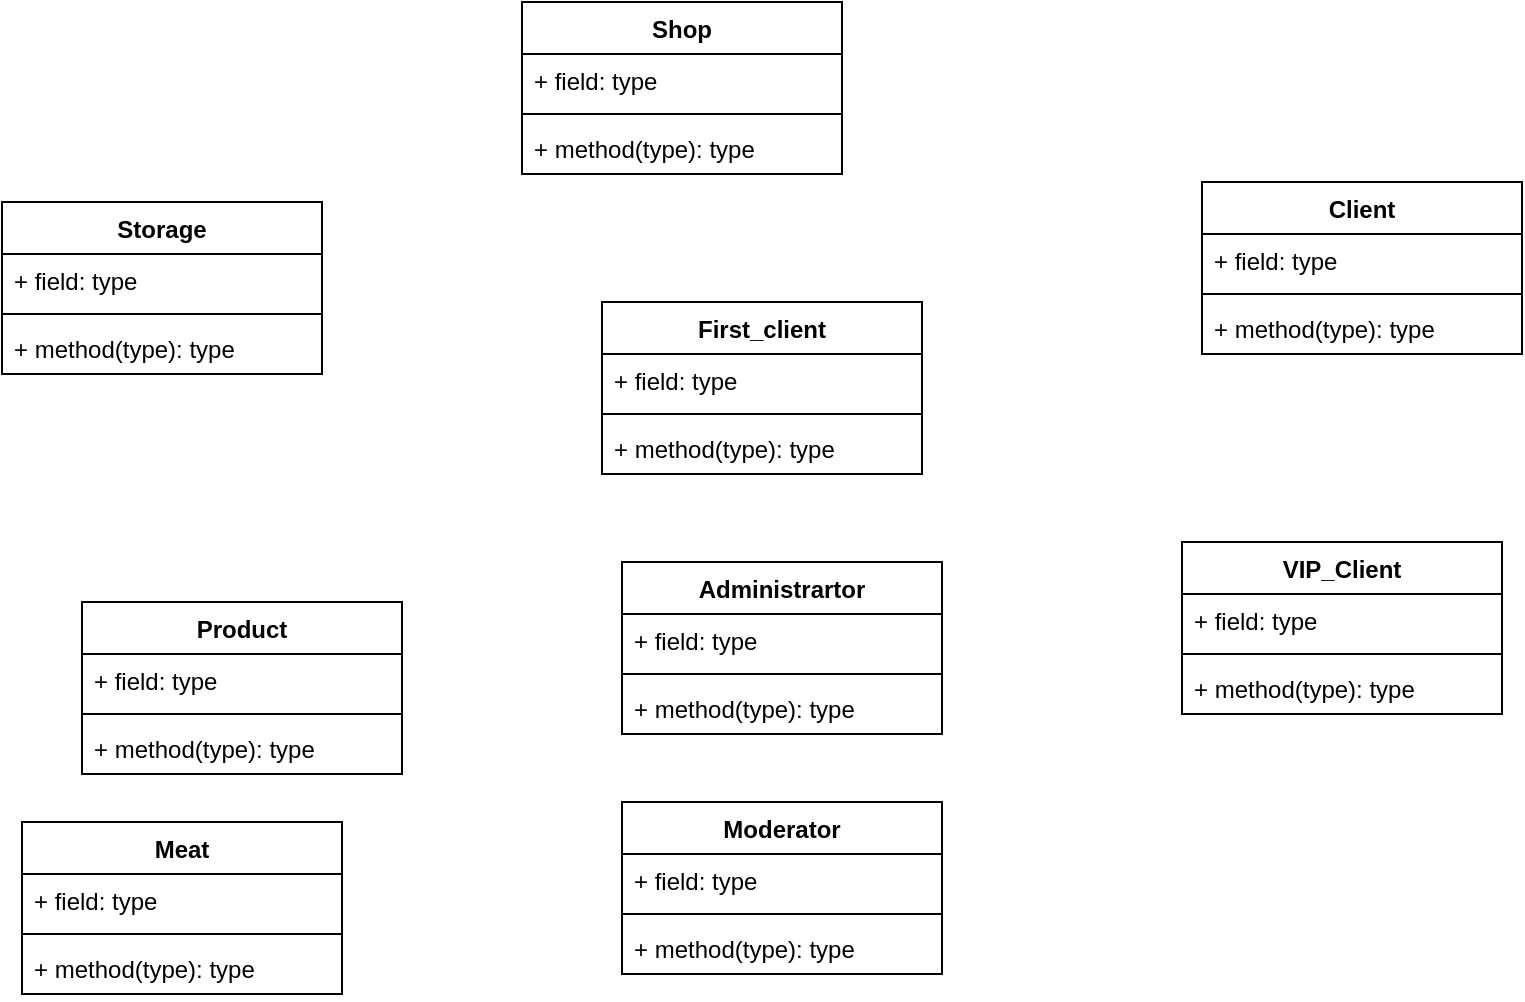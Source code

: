 <mxfile version="15.6.5" type="github">
  <diagram id="_y9NGR9hqTzERYzAmLQY" name="Page-1">
    <mxGraphModel dx="1038" dy="624" grid="1" gridSize="10" guides="1" tooltips="1" connect="1" arrows="1" fold="1" page="1" pageScale="1" pageWidth="827" pageHeight="1169" math="0" shadow="0">
      <root>
        <mxCell id="0" />
        <mxCell id="1" parent="0" />
        <mxCell id="Rvm-X7QAsiA7LAmgjYLi-1" value="Shop" style="swimlane;fontStyle=1;align=center;verticalAlign=top;childLayout=stackLayout;horizontal=1;startSize=26;horizontalStack=0;resizeParent=1;resizeParentMax=0;resizeLast=0;collapsible=1;marginBottom=0;fillColor=default;strokeColor=default;fontColor=default;" vertex="1" parent="1">
          <mxGeometry x="320" y="40" width="160" height="86" as="geometry" />
        </mxCell>
        <mxCell id="Rvm-X7QAsiA7LAmgjYLi-2" value="+ field: type" style="text;strokeColor=none;fillColor=none;align=left;verticalAlign=top;spacingLeft=4;spacingRight=4;overflow=hidden;rotatable=0;points=[[0,0.5],[1,0.5]];portConstraint=eastwest;" vertex="1" parent="Rvm-X7QAsiA7LAmgjYLi-1">
          <mxGeometry y="26" width="160" height="26" as="geometry" />
        </mxCell>
        <mxCell id="Rvm-X7QAsiA7LAmgjYLi-3" value="" style="line;strokeWidth=1;fillColor=none;align=left;verticalAlign=middle;spacingTop=-1;spacingLeft=3;spacingRight=3;rotatable=0;labelPosition=right;points=[];portConstraint=eastwest;" vertex="1" parent="Rvm-X7QAsiA7LAmgjYLi-1">
          <mxGeometry y="52" width="160" height="8" as="geometry" />
        </mxCell>
        <mxCell id="Rvm-X7QAsiA7LAmgjYLi-4" value="+ method(type): type" style="text;strokeColor=none;fillColor=none;align=left;verticalAlign=top;spacingLeft=4;spacingRight=4;overflow=hidden;rotatable=0;points=[[0,0.5],[1,0.5]];portConstraint=eastwest;" vertex="1" parent="Rvm-X7QAsiA7LAmgjYLi-1">
          <mxGeometry y="60" width="160" height="26" as="geometry" />
        </mxCell>
        <mxCell id="Rvm-X7QAsiA7LAmgjYLi-41" value="First_client" style="swimlane;fontStyle=1;align=center;verticalAlign=top;childLayout=stackLayout;horizontal=1;startSize=26;horizontalStack=0;resizeParent=1;resizeParentMax=0;resizeLast=0;collapsible=1;marginBottom=0;fontColor=default;strokeColor=default;fillColor=default;" vertex="1" parent="1">
          <mxGeometry x="360" y="190" width="160" height="86" as="geometry" />
        </mxCell>
        <mxCell id="Rvm-X7QAsiA7LAmgjYLi-42" value="+ field: type" style="text;strokeColor=none;fillColor=none;align=left;verticalAlign=top;spacingLeft=4;spacingRight=4;overflow=hidden;rotatable=0;points=[[0,0.5],[1,0.5]];portConstraint=eastwest;fontColor=default;" vertex="1" parent="Rvm-X7QAsiA7LAmgjYLi-41">
          <mxGeometry y="26" width="160" height="26" as="geometry" />
        </mxCell>
        <mxCell id="Rvm-X7QAsiA7LAmgjYLi-43" value="" style="line;strokeWidth=1;fillColor=none;align=left;verticalAlign=middle;spacingTop=-1;spacingLeft=3;spacingRight=3;rotatable=0;labelPosition=right;points=[];portConstraint=eastwest;fontColor=default;" vertex="1" parent="Rvm-X7QAsiA7LAmgjYLi-41">
          <mxGeometry y="52" width="160" height="8" as="geometry" />
        </mxCell>
        <mxCell id="Rvm-X7QAsiA7LAmgjYLi-44" value="+ method(type): type" style="text;strokeColor=none;fillColor=none;align=left;verticalAlign=top;spacingLeft=4;spacingRight=4;overflow=hidden;rotatable=0;points=[[0,0.5],[1,0.5]];portConstraint=eastwest;fontColor=default;" vertex="1" parent="Rvm-X7QAsiA7LAmgjYLi-41">
          <mxGeometry y="60" width="160" height="26" as="geometry" />
        </mxCell>
        <mxCell id="Rvm-X7QAsiA7LAmgjYLi-45" value="VIP_Client" style="swimlane;fontStyle=1;align=center;verticalAlign=top;childLayout=stackLayout;horizontal=1;startSize=26;horizontalStack=0;resizeParent=1;resizeParentMax=0;resizeLast=0;collapsible=1;marginBottom=0;fontColor=default;strokeColor=default;fillColor=default;" vertex="1" parent="1">
          <mxGeometry x="650" y="310" width="160" height="86" as="geometry" />
        </mxCell>
        <mxCell id="Rvm-X7QAsiA7LAmgjYLi-46" value="+ field: type" style="text;strokeColor=none;fillColor=none;align=left;verticalAlign=top;spacingLeft=4;spacingRight=4;overflow=hidden;rotatable=0;points=[[0,0.5],[1,0.5]];portConstraint=eastwest;fontColor=default;" vertex="1" parent="Rvm-X7QAsiA7LAmgjYLi-45">
          <mxGeometry y="26" width="160" height="26" as="geometry" />
        </mxCell>
        <mxCell id="Rvm-X7QAsiA7LAmgjYLi-47" value="" style="line;strokeWidth=1;fillColor=none;align=left;verticalAlign=middle;spacingTop=-1;spacingLeft=3;spacingRight=3;rotatable=0;labelPosition=right;points=[];portConstraint=eastwest;fontColor=default;" vertex="1" parent="Rvm-X7QAsiA7LAmgjYLi-45">
          <mxGeometry y="52" width="160" height="8" as="geometry" />
        </mxCell>
        <mxCell id="Rvm-X7QAsiA7LAmgjYLi-48" value="+ method(type): type" style="text;strokeColor=none;fillColor=none;align=left;verticalAlign=top;spacingLeft=4;spacingRight=4;overflow=hidden;rotatable=0;points=[[0,0.5],[1,0.5]];portConstraint=eastwest;fontColor=default;" vertex="1" parent="Rvm-X7QAsiA7LAmgjYLi-45">
          <mxGeometry y="60" width="160" height="26" as="geometry" />
        </mxCell>
        <mxCell id="Rvm-X7QAsiA7LAmgjYLi-49" value="Client" style="swimlane;fontStyle=1;align=center;verticalAlign=top;childLayout=stackLayout;horizontal=1;startSize=26;horizontalStack=0;resizeParent=1;resizeParentMax=0;resizeLast=0;collapsible=1;marginBottom=0;fontColor=default;strokeColor=default;fillColor=default;" vertex="1" parent="1">
          <mxGeometry x="660" y="130" width="160" height="86" as="geometry" />
        </mxCell>
        <mxCell id="Rvm-X7QAsiA7LAmgjYLi-50" value="+ field: type" style="text;strokeColor=none;fillColor=none;align=left;verticalAlign=top;spacingLeft=4;spacingRight=4;overflow=hidden;rotatable=0;points=[[0,0.5],[1,0.5]];portConstraint=eastwest;fontColor=default;" vertex="1" parent="Rvm-X7QAsiA7LAmgjYLi-49">
          <mxGeometry y="26" width="160" height="26" as="geometry" />
        </mxCell>
        <mxCell id="Rvm-X7QAsiA7LAmgjYLi-51" value="" style="line;strokeWidth=1;fillColor=none;align=left;verticalAlign=middle;spacingTop=-1;spacingLeft=3;spacingRight=3;rotatable=0;labelPosition=right;points=[];portConstraint=eastwest;fontColor=default;" vertex="1" parent="Rvm-X7QAsiA7LAmgjYLi-49">
          <mxGeometry y="52" width="160" height="8" as="geometry" />
        </mxCell>
        <mxCell id="Rvm-X7QAsiA7LAmgjYLi-52" value="+ method(type): type" style="text;strokeColor=none;fillColor=none;align=left;verticalAlign=top;spacingLeft=4;spacingRight=4;overflow=hidden;rotatable=0;points=[[0,0.5],[1,0.5]];portConstraint=eastwest;fontColor=default;" vertex="1" parent="Rvm-X7QAsiA7LAmgjYLi-49">
          <mxGeometry y="60" width="160" height="26" as="geometry" />
        </mxCell>
        <mxCell id="Rvm-X7QAsiA7LAmgjYLi-53" value="Moderator" style="swimlane;fontStyle=1;align=center;verticalAlign=top;childLayout=stackLayout;horizontal=1;startSize=26;horizontalStack=0;resizeParent=1;resizeParentMax=0;resizeLast=0;collapsible=1;marginBottom=0;fontColor=default;strokeColor=default;fillColor=default;" vertex="1" parent="1">
          <mxGeometry x="370" y="440" width="160" height="86" as="geometry" />
        </mxCell>
        <mxCell id="Rvm-X7QAsiA7LAmgjYLi-54" value="+ field: type" style="text;strokeColor=none;fillColor=none;align=left;verticalAlign=top;spacingLeft=4;spacingRight=4;overflow=hidden;rotatable=0;points=[[0,0.5],[1,0.5]];portConstraint=eastwest;fontColor=default;" vertex="1" parent="Rvm-X7QAsiA7LAmgjYLi-53">
          <mxGeometry y="26" width="160" height="26" as="geometry" />
        </mxCell>
        <mxCell id="Rvm-X7QAsiA7LAmgjYLi-55" value="" style="line;strokeWidth=1;fillColor=none;align=left;verticalAlign=middle;spacingTop=-1;spacingLeft=3;spacingRight=3;rotatable=0;labelPosition=right;points=[];portConstraint=eastwest;fontColor=default;" vertex="1" parent="Rvm-X7QAsiA7LAmgjYLi-53">
          <mxGeometry y="52" width="160" height="8" as="geometry" />
        </mxCell>
        <mxCell id="Rvm-X7QAsiA7LAmgjYLi-56" value="+ method(type): type" style="text;strokeColor=none;fillColor=none;align=left;verticalAlign=top;spacingLeft=4;spacingRight=4;overflow=hidden;rotatable=0;points=[[0,0.5],[1,0.5]];portConstraint=eastwest;fontColor=default;" vertex="1" parent="Rvm-X7QAsiA7LAmgjYLi-53">
          <mxGeometry y="60" width="160" height="26" as="geometry" />
        </mxCell>
        <mxCell id="Rvm-X7QAsiA7LAmgjYLi-57" value="Administrartor" style="swimlane;fontStyle=1;align=center;verticalAlign=top;childLayout=stackLayout;horizontal=1;startSize=26;horizontalStack=0;resizeParent=1;resizeParentMax=0;resizeLast=0;collapsible=1;marginBottom=0;fontColor=default;strokeColor=default;fillColor=default;" vertex="1" parent="1">
          <mxGeometry x="370" y="320" width="160" height="86" as="geometry" />
        </mxCell>
        <mxCell id="Rvm-X7QAsiA7LAmgjYLi-58" value="+ field: type" style="text;strokeColor=none;fillColor=none;align=left;verticalAlign=top;spacingLeft=4;spacingRight=4;overflow=hidden;rotatable=0;points=[[0,0.5],[1,0.5]];portConstraint=eastwest;fontColor=default;" vertex="1" parent="Rvm-X7QAsiA7LAmgjYLi-57">
          <mxGeometry y="26" width="160" height="26" as="geometry" />
        </mxCell>
        <mxCell id="Rvm-X7QAsiA7LAmgjYLi-59" value="" style="line;strokeWidth=1;fillColor=none;align=left;verticalAlign=middle;spacingTop=-1;spacingLeft=3;spacingRight=3;rotatable=0;labelPosition=right;points=[];portConstraint=eastwest;fontColor=default;" vertex="1" parent="Rvm-X7QAsiA7LAmgjYLi-57">
          <mxGeometry y="52" width="160" height="8" as="geometry" />
        </mxCell>
        <mxCell id="Rvm-X7QAsiA7LAmgjYLi-60" value="+ method(type): type" style="text;strokeColor=none;fillColor=none;align=left;verticalAlign=top;spacingLeft=4;spacingRight=4;overflow=hidden;rotatable=0;points=[[0,0.5],[1,0.5]];portConstraint=eastwest;fontColor=default;" vertex="1" parent="Rvm-X7QAsiA7LAmgjYLi-57">
          <mxGeometry y="60" width="160" height="26" as="geometry" />
        </mxCell>
        <mxCell id="Rvm-X7QAsiA7LAmgjYLi-61" value="Meat" style="swimlane;fontStyle=1;align=center;verticalAlign=top;childLayout=stackLayout;horizontal=1;startSize=26;horizontalStack=0;resizeParent=1;resizeParentMax=0;resizeLast=0;collapsible=1;marginBottom=0;fontColor=default;strokeColor=default;fillColor=default;" vertex="1" parent="1">
          <mxGeometry x="70" y="450" width="160" height="86" as="geometry" />
        </mxCell>
        <mxCell id="Rvm-X7QAsiA7LAmgjYLi-62" value="+ field: type" style="text;strokeColor=none;fillColor=none;align=left;verticalAlign=top;spacingLeft=4;spacingRight=4;overflow=hidden;rotatable=0;points=[[0,0.5],[1,0.5]];portConstraint=eastwest;fontColor=default;" vertex="1" parent="Rvm-X7QAsiA7LAmgjYLi-61">
          <mxGeometry y="26" width="160" height="26" as="geometry" />
        </mxCell>
        <mxCell id="Rvm-X7QAsiA7LAmgjYLi-63" value="" style="line;strokeWidth=1;fillColor=none;align=left;verticalAlign=middle;spacingTop=-1;spacingLeft=3;spacingRight=3;rotatable=0;labelPosition=right;points=[];portConstraint=eastwest;fontColor=default;" vertex="1" parent="Rvm-X7QAsiA7LAmgjYLi-61">
          <mxGeometry y="52" width="160" height="8" as="geometry" />
        </mxCell>
        <mxCell id="Rvm-X7QAsiA7LAmgjYLi-64" value="+ method(type): type" style="text;strokeColor=none;fillColor=none;align=left;verticalAlign=top;spacingLeft=4;spacingRight=4;overflow=hidden;rotatable=0;points=[[0,0.5],[1,0.5]];portConstraint=eastwest;fontColor=default;" vertex="1" parent="Rvm-X7QAsiA7LAmgjYLi-61">
          <mxGeometry y="60" width="160" height="26" as="geometry" />
        </mxCell>
        <mxCell id="Rvm-X7QAsiA7LAmgjYLi-69" value="Product" style="swimlane;fontStyle=1;align=center;verticalAlign=top;childLayout=stackLayout;horizontal=1;startSize=26;horizontalStack=0;resizeParent=1;resizeParentMax=0;resizeLast=0;collapsible=1;marginBottom=0;fontColor=default;strokeColor=default;fillColor=default;" vertex="1" parent="1">
          <mxGeometry x="100" y="340" width="160" height="86" as="geometry" />
        </mxCell>
        <mxCell id="Rvm-X7QAsiA7LAmgjYLi-70" value="+ field: type" style="text;strokeColor=none;fillColor=none;align=left;verticalAlign=top;spacingLeft=4;spacingRight=4;overflow=hidden;rotatable=0;points=[[0,0.5],[1,0.5]];portConstraint=eastwest;fontColor=default;" vertex="1" parent="Rvm-X7QAsiA7LAmgjYLi-69">
          <mxGeometry y="26" width="160" height="26" as="geometry" />
        </mxCell>
        <mxCell id="Rvm-X7QAsiA7LAmgjYLi-71" value="" style="line;strokeWidth=1;fillColor=none;align=left;verticalAlign=middle;spacingTop=-1;spacingLeft=3;spacingRight=3;rotatable=0;labelPosition=right;points=[];portConstraint=eastwest;fontColor=default;" vertex="1" parent="Rvm-X7QAsiA7LAmgjYLi-69">
          <mxGeometry y="52" width="160" height="8" as="geometry" />
        </mxCell>
        <mxCell id="Rvm-X7QAsiA7LAmgjYLi-72" value="+ method(type): type" style="text;strokeColor=none;fillColor=none;align=left;verticalAlign=top;spacingLeft=4;spacingRight=4;overflow=hidden;rotatable=0;points=[[0,0.5],[1,0.5]];portConstraint=eastwest;fontColor=default;" vertex="1" parent="Rvm-X7QAsiA7LAmgjYLi-69">
          <mxGeometry y="60" width="160" height="26" as="geometry" />
        </mxCell>
        <mxCell id="Rvm-X7QAsiA7LAmgjYLi-73" value="Storage" style="swimlane;fontStyle=1;align=center;verticalAlign=top;childLayout=stackLayout;horizontal=1;startSize=26;horizontalStack=0;resizeParent=1;resizeParentMax=0;resizeLast=0;collapsible=1;marginBottom=0;fontColor=default;strokeColor=default;fillColor=default;" vertex="1" parent="1">
          <mxGeometry x="60" y="140" width="160" height="86" as="geometry" />
        </mxCell>
        <mxCell id="Rvm-X7QAsiA7LAmgjYLi-74" value="+ field: type" style="text;strokeColor=none;fillColor=none;align=left;verticalAlign=top;spacingLeft=4;spacingRight=4;overflow=hidden;rotatable=0;points=[[0,0.5],[1,0.5]];portConstraint=eastwest;fontColor=default;" vertex="1" parent="Rvm-X7QAsiA7LAmgjYLi-73">
          <mxGeometry y="26" width="160" height="26" as="geometry" />
        </mxCell>
        <mxCell id="Rvm-X7QAsiA7LAmgjYLi-75" value="" style="line;strokeWidth=1;fillColor=none;align=left;verticalAlign=middle;spacingTop=-1;spacingLeft=3;spacingRight=3;rotatable=0;labelPosition=right;points=[];portConstraint=eastwest;fontColor=default;" vertex="1" parent="Rvm-X7QAsiA7LAmgjYLi-73">
          <mxGeometry y="52" width="160" height="8" as="geometry" />
        </mxCell>
        <mxCell id="Rvm-X7QAsiA7LAmgjYLi-76" value="+ method(type): type" style="text;strokeColor=none;fillColor=none;align=left;verticalAlign=top;spacingLeft=4;spacingRight=4;overflow=hidden;rotatable=0;points=[[0,0.5],[1,0.5]];portConstraint=eastwest;fontColor=default;" vertex="1" parent="Rvm-X7QAsiA7LAmgjYLi-73">
          <mxGeometry y="60" width="160" height="26" as="geometry" />
        </mxCell>
      </root>
    </mxGraphModel>
  </diagram>
</mxfile>
